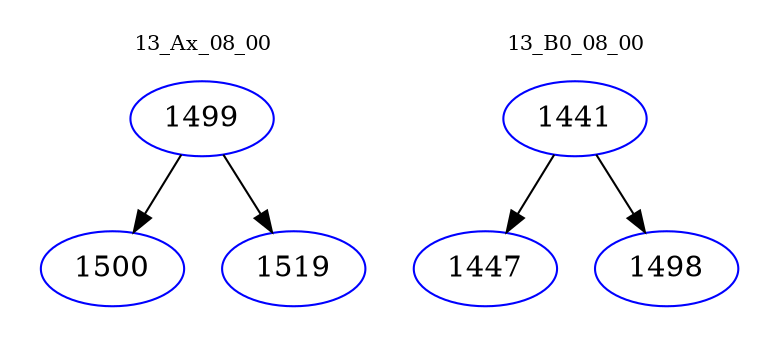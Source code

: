 digraph{
subgraph cluster_0 {
color = white
label = "13_Ax_08_00";
fontsize=10;
T0_1499 [label="1499", color="blue"]
T0_1499 -> T0_1500 [color="black"]
T0_1500 [label="1500", color="blue"]
T0_1499 -> T0_1519 [color="black"]
T0_1519 [label="1519", color="blue"]
}
subgraph cluster_1 {
color = white
label = "13_B0_08_00";
fontsize=10;
T1_1441 [label="1441", color="blue"]
T1_1441 -> T1_1447 [color="black"]
T1_1447 [label="1447", color="blue"]
T1_1441 -> T1_1498 [color="black"]
T1_1498 [label="1498", color="blue"]
}
}
